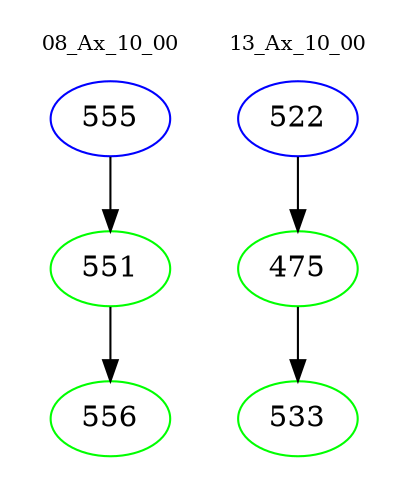 digraph{
subgraph cluster_0 {
color = white
label = "08_Ax_10_00";
fontsize=10;
T0_555 [label="555", color="blue"]
T0_555 -> T0_551 [color="black"]
T0_551 [label="551", color="green"]
T0_551 -> T0_556 [color="black"]
T0_556 [label="556", color="green"]
}
subgraph cluster_1 {
color = white
label = "13_Ax_10_00";
fontsize=10;
T1_522 [label="522", color="blue"]
T1_522 -> T1_475 [color="black"]
T1_475 [label="475", color="green"]
T1_475 -> T1_533 [color="black"]
T1_533 [label="533", color="green"]
}
}

